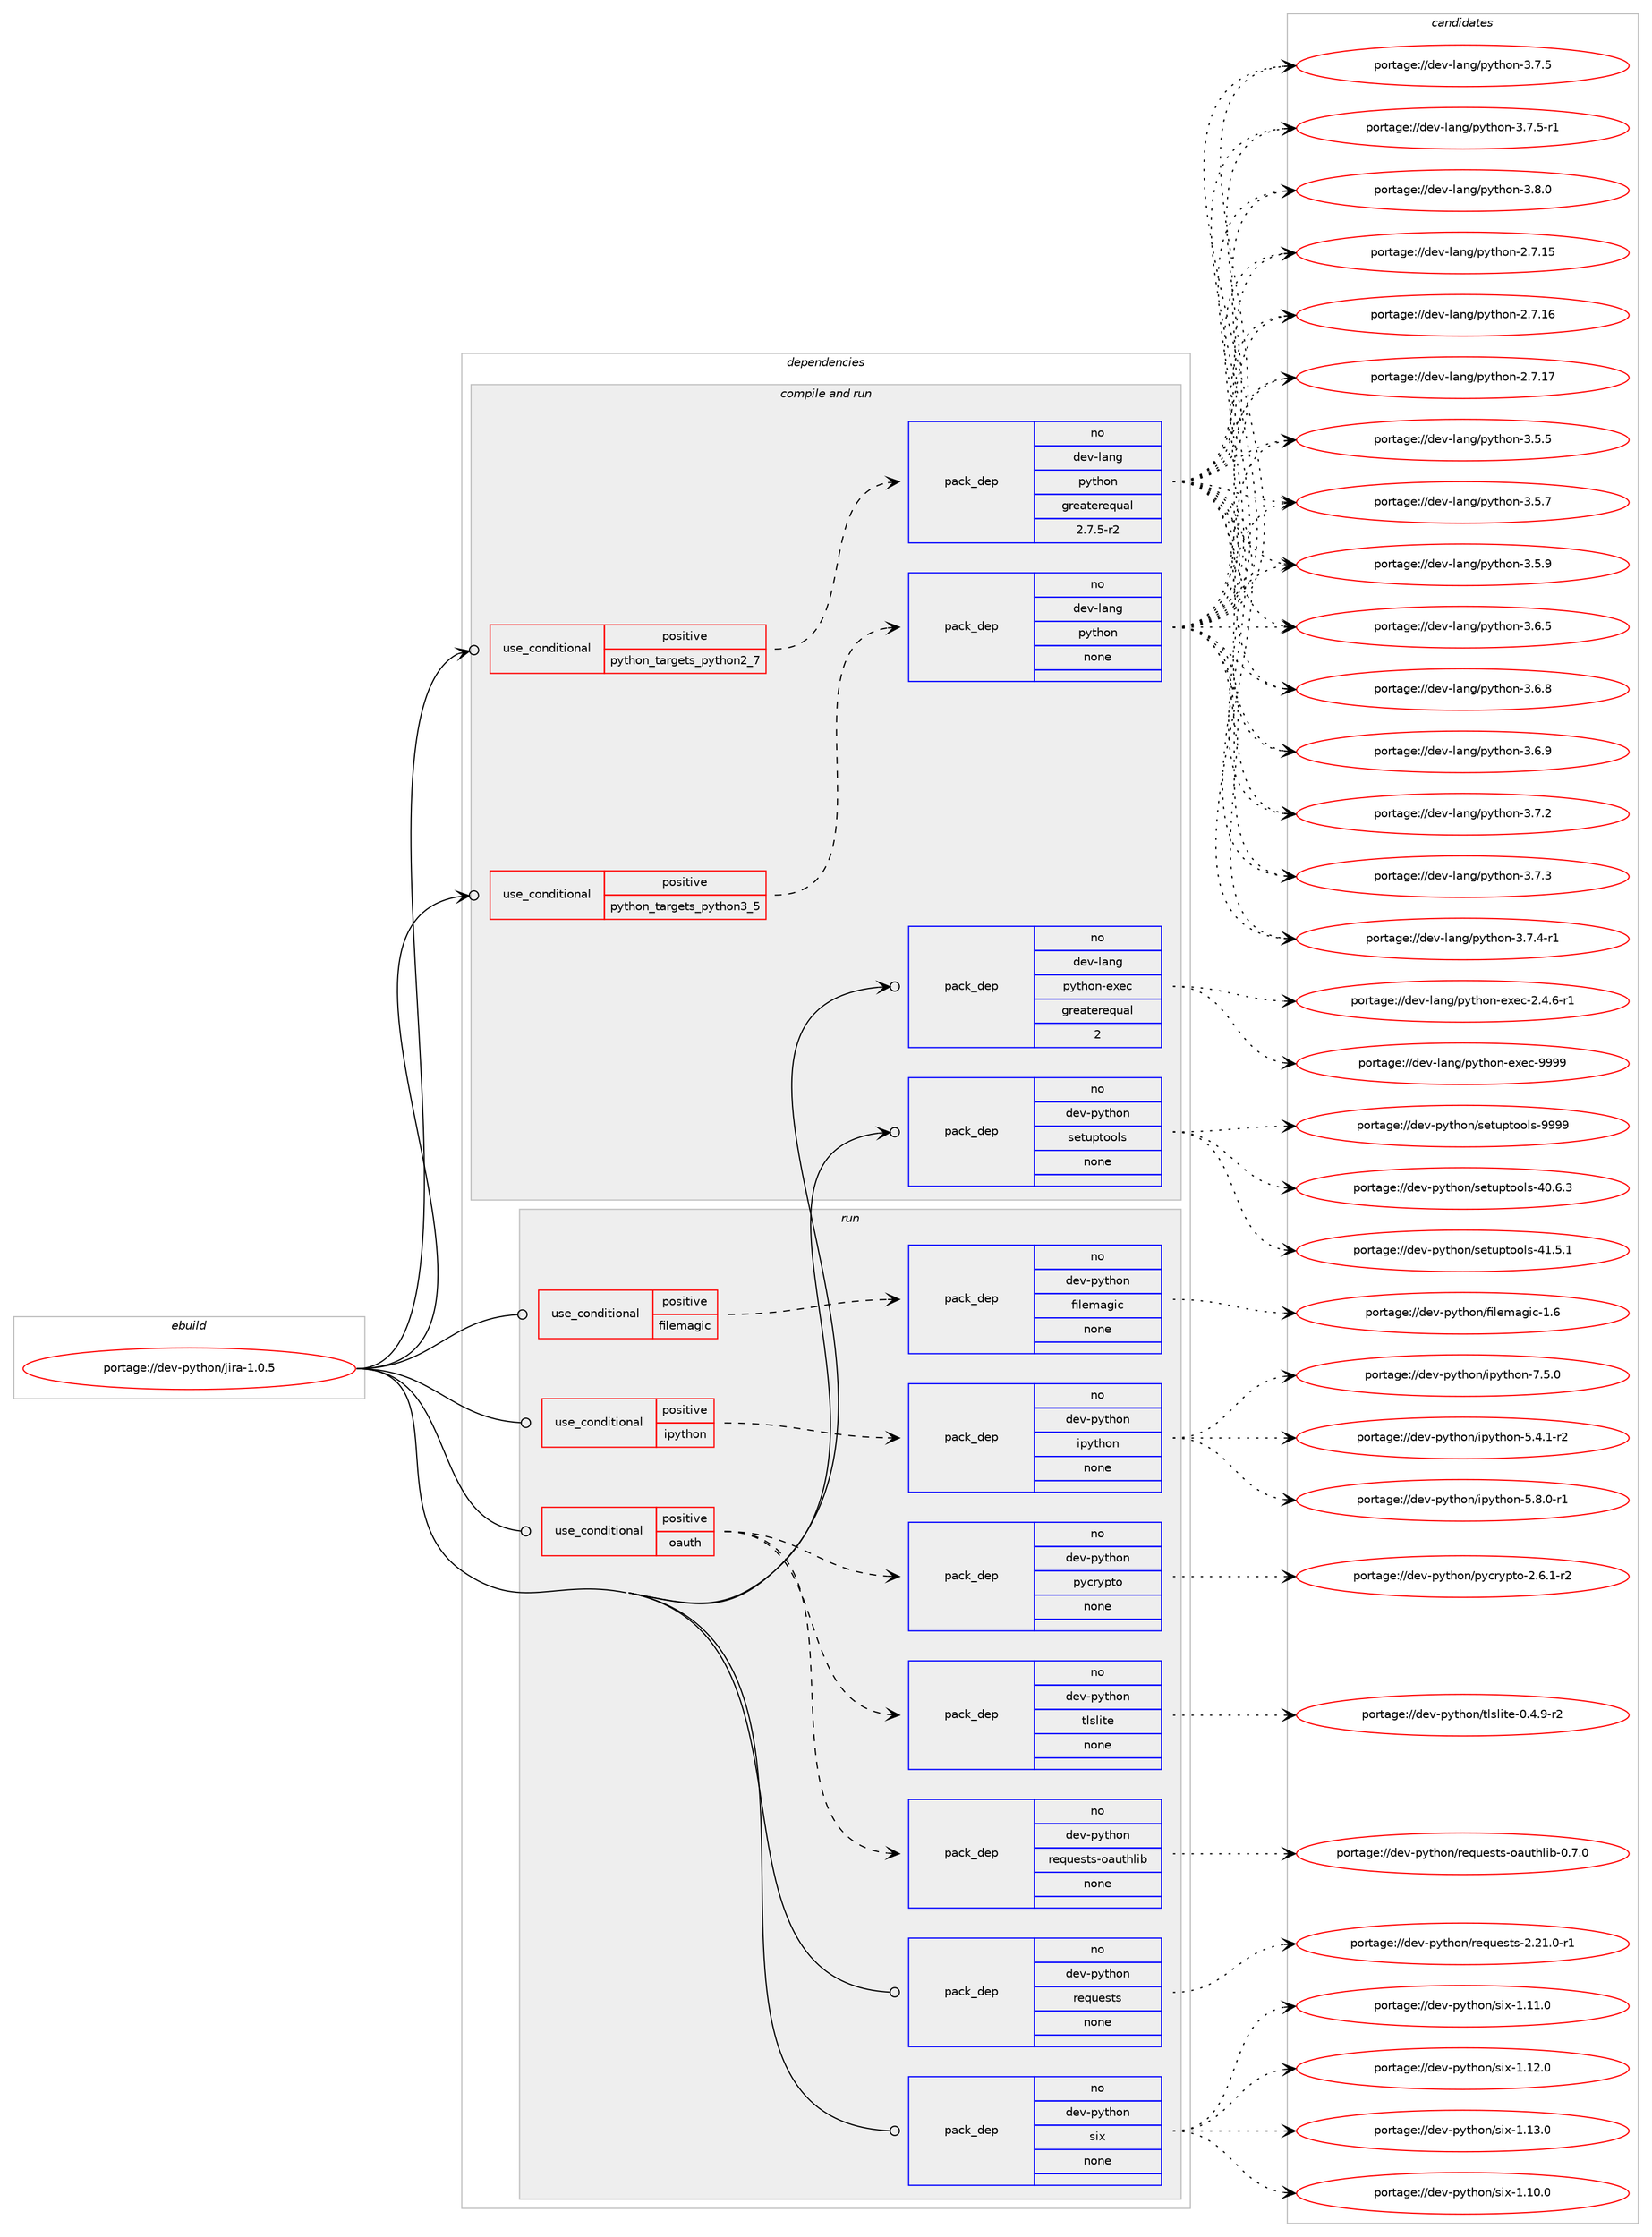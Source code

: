 digraph prolog {

# *************
# Graph options
# *************

newrank=true;
concentrate=true;
compound=true;
graph [rankdir=LR,fontname=Helvetica,fontsize=10,ranksep=1.5];#, ranksep=2.5, nodesep=0.2];
edge  [arrowhead=vee];
node  [fontname=Helvetica,fontsize=10];

# **********
# The ebuild
# **********

subgraph cluster_leftcol {
color=gray;
rank=same;
label=<<i>ebuild</i>>;
id [label="portage://dev-python/jira-1.0.5", color=red, width=4, href="../dev-python/jira-1.0.5.svg"];
}

# ****************
# The dependencies
# ****************

subgraph cluster_midcol {
color=gray;
label=<<i>dependencies</i>>;
subgraph cluster_compile {
fillcolor="#eeeeee";
style=filled;
label=<<i>compile</i>>;
}
subgraph cluster_compileandrun {
fillcolor="#eeeeee";
style=filled;
label=<<i>compile and run</i>>;
subgraph cond30682 {
dependency146098 [label=<<TABLE BORDER="0" CELLBORDER="1" CELLSPACING="0" CELLPADDING="4"><TR><TD ROWSPAN="3" CELLPADDING="10">use_conditional</TD></TR><TR><TD>positive</TD></TR><TR><TD>python_targets_python2_7</TD></TR></TABLE>>, shape=none, color=red];
subgraph pack112092 {
dependency146099 [label=<<TABLE BORDER="0" CELLBORDER="1" CELLSPACING="0" CELLPADDING="4" WIDTH="220"><TR><TD ROWSPAN="6" CELLPADDING="30">pack_dep</TD></TR><TR><TD WIDTH="110">no</TD></TR><TR><TD>dev-lang</TD></TR><TR><TD>python</TD></TR><TR><TD>greaterequal</TD></TR><TR><TD>2.7.5-r2</TD></TR></TABLE>>, shape=none, color=blue];
}
dependency146098:e -> dependency146099:w [weight=20,style="dashed",arrowhead="vee"];
}
id:e -> dependency146098:w [weight=20,style="solid",arrowhead="odotvee"];
subgraph cond30683 {
dependency146100 [label=<<TABLE BORDER="0" CELLBORDER="1" CELLSPACING="0" CELLPADDING="4"><TR><TD ROWSPAN="3" CELLPADDING="10">use_conditional</TD></TR><TR><TD>positive</TD></TR><TR><TD>python_targets_python3_5</TD></TR></TABLE>>, shape=none, color=red];
subgraph pack112093 {
dependency146101 [label=<<TABLE BORDER="0" CELLBORDER="1" CELLSPACING="0" CELLPADDING="4" WIDTH="220"><TR><TD ROWSPAN="6" CELLPADDING="30">pack_dep</TD></TR><TR><TD WIDTH="110">no</TD></TR><TR><TD>dev-lang</TD></TR><TR><TD>python</TD></TR><TR><TD>none</TD></TR><TR><TD></TD></TR></TABLE>>, shape=none, color=blue];
}
dependency146100:e -> dependency146101:w [weight=20,style="dashed",arrowhead="vee"];
}
id:e -> dependency146100:w [weight=20,style="solid",arrowhead="odotvee"];
subgraph pack112094 {
dependency146102 [label=<<TABLE BORDER="0" CELLBORDER="1" CELLSPACING="0" CELLPADDING="4" WIDTH="220"><TR><TD ROWSPAN="6" CELLPADDING="30">pack_dep</TD></TR><TR><TD WIDTH="110">no</TD></TR><TR><TD>dev-lang</TD></TR><TR><TD>python-exec</TD></TR><TR><TD>greaterequal</TD></TR><TR><TD>2</TD></TR></TABLE>>, shape=none, color=blue];
}
id:e -> dependency146102:w [weight=20,style="solid",arrowhead="odotvee"];
subgraph pack112095 {
dependency146103 [label=<<TABLE BORDER="0" CELLBORDER="1" CELLSPACING="0" CELLPADDING="4" WIDTH="220"><TR><TD ROWSPAN="6" CELLPADDING="30">pack_dep</TD></TR><TR><TD WIDTH="110">no</TD></TR><TR><TD>dev-python</TD></TR><TR><TD>setuptools</TD></TR><TR><TD>none</TD></TR><TR><TD></TD></TR></TABLE>>, shape=none, color=blue];
}
id:e -> dependency146103:w [weight=20,style="solid",arrowhead="odotvee"];
}
subgraph cluster_run {
fillcolor="#eeeeee";
style=filled;
label=<<i>run</i>>;
subgraph cond30684 {
dependency146104 [label=<<TABLE BORDER="0" CELLBORDER="1" CELLSPACING="0" CELLPADDING="4"><TR><TD ROWSPAN="3" CELLPADDING="10">use_conditional</TD></TR><TR><TD>positive</TD></TR><TR><TD>filemagic</TD></TR></TABLE>>, shape=none, color=red];
subgraph pack112096 {
dependency146105 [label=<<TABLE BORDER="0" CELLBORDER="1" CELLSPACING="0" CELLPADDING="4" WIDTH="220"><TR><TD ROWSPAN="6" CELLPADDING="30">pack_dep</TD></TR><TR><TD WIDTH="110">no</TD></TR><TR><TD>dev-python</TD></TR><TR><TD>filemagic</TD></TR><TR><TD>none</TD></TR><TR><TD></TD></TR></TABLE>>, shape=none, color=blue];
}
dependency146104:e -> dependency146105:w [weight=20,style="dashed",arrowhead="vee"];
}
id:e -> dependency146104:w [weight=20,style="solid",arrowhead="odot"];
subgraph cond30685 {
dependency146106 [label=<<TABLE BORDER="0" CELLBORDER="1" CELLSPACING="0" CELLPADDING="4"><TR><TD ROWSPAN="3" CELLPADDING="10">use_conditional</TD></TR><TR><TD>positive</TD></TR><TR><TD>ipython</TD></TR></TABLE>>, shape=none, color=red];
subgraph pack112097 {
dependency146107 [label=<<TABLE BORDER="0" CELLBORDER="1" CELLSPACING="0" CELLPADDING="4" WIDTH="220"><TR><TD ROWSPAN="6" CELLPADDING="30">pack_dep</TD></TR><TR><TD WIDTH="110">no</TD></TR><TR><TD>dev-python</TD></TR><TR><TD>ipython</TD></TR><TR><TD>none</TD></TR><TR><TD></TD></TR></TABLE>>, shape=none, color=blue];
}
dependency146106:e -> dependency146107:w [weight=20,style="dashed",arrowhead="vee"];
}
id:e -> dependency146106:w [weight=20,style="solid",arrowhead="odot"];
subgraph cond30686 {
dependency146108 [label=<<TABLE BORDER="0" CELLBORDER="1" CELLSPACING="0" CELLPADDING="4"><TR><TD ROWSPAN="3" CELLPADDING="10">use_conditional</TD></TR><TR><TD>positive</TD></TR><TR><TD>oauth</TD></TR></TABLE>>, shape=none, color=red];
subgraph pack112098 {
dependency146109 [label=<<TABLE BORDER="0" CELLBORDER="1" CELLSPACING="0" CELLPADDING="4" WIDTH="220"><TR><TD ROWSPAN="6" CELLPADDING="30">pack_dep</TD></TR><TR><TD WIDTH="110">no</TD></TR><TR><TD>dev-python</TD></TR><TR><TD>requests-oauthlib</TD></TR><TR><TD>none</TD></TR><TR><TD></TD></TR></TABLE>>, shape=none, color=blue];
}
dependency146108:e -> dependency146109:w [weight=20,style="dashed",arrowhead="vee"];
subgraph pack112099 {
dependency146110 [label=<<TABLE BORDER="0" CELLBORDER="1" CELLSPACING="0" CELLPADDING="4" WIDTH="220"><TR><TD ROWSPAN="6" CELLPADDING="30">pack_dep</TD></TR><TR><TD WIDTH="110">no</TD></TR><TR><TD>dev-python</TD></TR><TR><TD>tlslite</TD></TR><TR><TD>none</TD></TR><TR><TD></TD></TR></TABLE>>, shape=none, color=blue];
}
dependency146108:e -> dependency146110:w [weight=20,style="dashed",arrowhead="vee"];
subgraph pack112100 {
dependency146111 [label=<<TABLE BORDER="0" CELLBORDER="1" CELLSPACING="0" CELLPADDING="4" WIDTH="220"><TR><TD ROWSPAN="6" CELLPADDING="30">pack_dep</TD></TR><TR><TD WIDTH="110">no</TD></TR><TR><TD>dev-python</TD></TR><TR><TD>pycrypto</TD></TR><TR><TD>none</TD></TR><TR><TD></TD></TR></TABLE>>, shape=none, color=blue];
}
dependency146108:e -> dependency146111:w [weight=20,style="dashed",arrowhead="vee"];
}
id:e -> dependency146108:w [weight=20,style="solid",arrowhead="odot"];
subgraph pack112101 {
dependency146112 [label=<<TABLE BORDER="0" CELLBORDER="1" CELLSPACING="0" CELLPADDING="4" WIDTH="220"><TR><TD ROWSPAN="6" CELLPADDING="30">pack_dep</TD></TR><TR><TD WIDTH="110">no</TD></TR><TR><TD>dev-python</TD></TR><TR><TD>requests</TD></TR><TR><TD>none</TD></TR><TR><TD></TD></TR></TABLE>>, shape=none, color=blue];
}
id:e -> dependency146112:w [weight=20,style="solid",arrowhead="odot"];
subgraph pack112102 {
dependency146113 [label=<<TABLE BORDER="0" CELLBORDER="1" CELLSPACING="0" CELLPADDING="4" WIDTH="220"><TR><TD ROWSPAN="6" CELLPADDING="30">pack_dep</TD></TR><TR><TD WIDTH="110">no</TD></TR><TR><TD>dev-python</TD></TR><TR><TD>six</TD></TR><TR><TD>none</TD></TR><TR><TD></TD></TR></TABLE>>, shape=none, color=blue];
}
id:e -> dependency146113:w [weight=20,style="solid",arrowhead="odot"];
}
}

# **************
# The candidates
# **************

subgraph cluster_choices {
rank=same;
color=gray;
label=<<i>candidates</i>>;

subgraph choice112092 {
color=black;
nodesep=1;
choiceportage10010111845108971101034711212111610411111045504655464953 [label="portage://dev-lang/python-2.7.15", color=red, width=4,href="../dev-lang/python-2.7.15.svg"];
choiceportage10010111845108971101034711212111610411111045504655464954 [label="portage://dev-lang/python-2.7.16", color=red, width=4,href="../dev-lang/python-2.7.16.svg"];
choiceportage10010111845108971101034711212111610411111045504655464955 [label="portage://dev-lang/python-2.7.17", color=red, width=4,href="../dev-lang/python-2.7.17.svg"];
choiceportage100101118451089711010347112121116104111110455146534653 [label="portage://dev-lang/python-3.5.5", color=red, width=4,href="../dev-lang/python-3.5.5.svg"];
choiceportage100101118451089711010347112121116104111110455146534655 [label="portage://dev-lang/python-3.5.7", color=red, width=4,href="../dev-lang/python-3.5.7.svg"];
choiceportage100101118451089711010347112121116104111110455146534657 [label="portage://dev-lang/python-3.5.9", color=red, width=4,href="../dev-lang/python-3.5.9.svg"];
choiceportage100101118451089711010347112121116104111110455146544653 [label="portage://dev-lang/python-3.6.5", color=red, width=4,href="../dev-lang/python-3.6.5.svg"];
choiceportage100101118451089711010347112121116104111110455146544656 [label="portage://dev-lang/python-3.6.8", color=red, width=4,href="../dev-lang/python-3.6.8.svg"];
choiceportage100101118451089711010347112121116104111110455146544657 [label="portage://dev-lang/python-3.6.9", color=red, width=4,href="../dev-lang/python-3.6.9.svg"];
choiceportage100101118451089711010347112121116104111110455146554650 [label="portage://dev-lang/python-3.7.2", color=red, width=4,href="../dev-lang/python-3.7.2.svg"];
choiceportage100101118451089711010347112121116104111110455146554651 [label="portage://dev-lang/python-3.7.3", color=red, width=4,href="../dev-lang/python-3.7.3.svg"];
choiceportage1001011184510897110103471121211161041111104551465546524511449 [label="portage://dev-lang/python-3.7.4-r1", color=red, width=4,href="../dev-lang/python-3.7.4-r1.svg"];
choiceportage100101118451089711010347112121116104111110455146554653 [label="portage://dev-lang/python-3.7.5", color=red, width=4,href="../dev-lang/python-3.7.5.svg"];
choiceportage1001011184510897110103471121211161041111104551465546534511449 [label="portage://dev-lang/python-3.7.5-r1", color=red, width=4,href="../dev-lang/python-3.7.5-r1.svg"];
choiceportage100101118451089711010347112121116104111110455146564648 [label="portage://dev-lang/python-3.8.0", color=red, width=4,href="../dev-lang/python-3.8.0.svg"];
dependency146099:e -> choiceportage10010111845108971101034711212111610411111045504655464953:w [style=dotted,weight="100"];
dependency146099:e -> choiceportage10010111845108971101034711212111610411111045504655464954:w [style=dotted,weight="100"];
dependency146099:e -> choiceportage10010111845108971101034711212111610411111045504655464955:w [style=dotted,weight="100"];
dependency146099:e -> choiceportage100101118451089711010347112121116104111110455146534653:w [style=dotted,weight="100"];
dependency146099:e -> choiceportage100101118451089711010347112121116104111110455146534655:w [style=dotted,weight="100"];
dependency146099:e -> choiceportage100101118451089711010347112121116104111110455146534657:w [style=dotted,weight="100"];
dependency146099:e -> choiceportage100101118451089711010347112121116104111110455146544653:w [style=dotted,weight="100"];
dependency146099:e -> choiceportage100101118451089711010347112121116104111110455146544656:w [style=dotted,weight="100"];
dependency146099:e -> choiceportage100101118451089711010347112121116104111110455146544657:w [style=dotted,weight="100"];
dependency146099:e -> choiceportage100101118451089711010347112121116104111110455146554650:w [style=dotted,weight="100"];
dependency146099:e -> choiceportage100101118451089711010347112121116104111110455146554651:w [style=dotted,weight="100"];
dependency146099:e -> choiceportage1001011184510897110103471121211161041111104551465546524511449:w [style=dotted,weight="100"];
dependency146099:e -> choiceportage100101118451089711010347112121116104111110455146554653:w [style=dotted,weight="100"];
dependency146099:e -> choiceportage1001011184510897110103471121211161041111104551465546534511449:w [style=dotted,weight="100"];
dependency146099:e -> choiceportage100101118451089711010347112121116104111110455146564648:w [style=dotted,weight="100"];
}
subgraph choice112093 {
color=black;
nodesep=1;
choiceportage10010111845108971101034711212111610411111045504655464953 [label="portage://dev-lang/python-2.7.15", color=red, width=4,href="../dev-lang/python-2.7.15.svg"];
choiceportage10010111845108971101034711212111610411111045504655464954 [label="portage://dev-lang/python-2.7.16", color=red, width=4,href="../dev-lang/python-2.7.16.svg"];
choiceportage10010111845108971101034711212111610411111045504655464955 [label="portage://dev-lang/python-2.7.17", color=red, width=4,href="../dev-lang/python-2.7.17.svg"];
choiceportage100101118451089711010347112121116104111110455146534653 [label="portage://dev-lang/python-3.5.5", color=red, width=4,href="../dev-lang/python-3.5.5.svg"];
choiceportage100101118451089711010347112121116104111110455146534655 [label="portage://dev-lang/python-3.5.7", color=red, width=4,href="../dev-lang/python-3.5.7.svg"];
choiceportage100101118451089711010347112121116104111110455146534657 [label="portage://dev-lang/python-3.5.9", color=red, width=4,href="../dev-lang/python-3.5.9.svg"];
choiceportage100101118451089711010347112121116104111110455146544653 [label="portage://dev-lang/python-3.6.5", color=red, width=4,href="../dev-lang/python-3.6.5.svg"];
choiceportage100101118451089711010347112121116104111110455146544656 [label="portage://dev-lang/python-3.6.8", color=red, width=4,href="../dev-lang/python-3.6.8.svg"];
choiceportage100101118451089711010347112121116104111110455146544657 [label="portage://dev-lang/python-3.6.9", color=red, width=4,href="../dev-lang/python-3.6.9.svg"];
choiceportage100101118451089711010347112121116104111110455146554650 [label="portage://dev-lang/python-3.7.2", color=red, width=4,href="../dev-lang/python-3.7.2.svg"];
choiceportage100101118451089711010347112121116104111110455146554651 [label="portage://dev-lang/python-3.7.3", color=red, width=4,href="../dev-lang/python-3.7.3.svg"];
choiceportage1001011184510897110103471121211161041111104551465546524511449 [label="portage://dev-lang/python-3.7.4-r1", color=red, width=4,href="../dev-lang/python-3.7.4-r1.svg"];
choiceportage100101118451089711010347112121116104111110455146554653 [label="portage://dev-lang/python-3.7.5", color=red, width=4,href="../dev-lang/python-3.7.5.svg"];
choiceportage1001011184510897110103471121211161041111104551465546534511449 [label="portage://dev-lang/python-3.7.5-r1", color=red, width=4,href="../dev-lang/python-3.7.5-r1.svg"];
choiceportage100101118451089711010347112121116104111110455146564648 [label="portage://dev-lang/python-3.8.0", color=red, width=4,href="../dev-lang/python-3.8.0.svg"];
dependency146101:e -> choiceportage10010111845108971101034711212111610411111045504655464953:w [style=dotted,weight="100"];
dependency146101:e -> choiceportage10010111845108971101034711212111610411111045504655464954:w [style=dotted,weight="100"];
dependency146101:e -> choiceportage10010111845108971101034711212111610411111045504655464955:w [style=dotted,weight="100"];
dependency146101:e -> choiceportage100101118451089711010347112121116104111110455146534653:w [style=dotted,weight="100"];
dependency146101:e -> choiceportage100101118451089711010347112121116104111110455146534655:w [style=dotted,weight="100"];
dependency146101:e -> choiceportage100101118451089711010347112121116104111110455146534657:w [style=dotted,weight="100"];
dependency146101:e -> choiceportage100101118451089711010347112121116104111110455146544653:w [style=dotted,weight="100"];
dependency146101:e -> choiceportage100101118451089711010347112121116104111110455146544656:w [style=dotted,weight="100"];
dependency146101:e -> choiceportage100101118451089711010347112121116104111110455146544657:w [style=dotted,weight="100"];
dependency146101:e -> choiceportage100101118451089711010347112121116104111110455146554650:w [style=dotted,weight="100"];
dependency146101:e -> choiceportage100101118451089711010347112121116104111110455146554651:w [style=dotted,weight="100"];
dependency146101:e -> choiceportage1001011184510897110103471121211161041111104551465546524511449:w [style=dotted,weight="100"];
dependency146101:e -> choiceportage100101118451089711010347112121116104111110455146554653:w [style=dotted,weight="100"];
dependency146101:e -> choiceportage1001011184510897110103471121211161041111104551465546534511449:w [style=dotted,weight="100"];
dependency146101:e -> choiceportage100101118451089711010347112121116104111110455146564648:w [style=dotted,weight="100"];
}
subgraph choice112094 {
color=black;
nodesep=1;
choiceportage10010111845108971101034711212111610411111045101120101994550465246544511449 [label="portage://dev-lang/python-exec-2.4.6-r1", color=red, width=4,href="../dev-lang/python-exec-2.4.6-r1.svg"];
choiceportage10010111845108971101034711212111610411111045101120101994557575757 [label="portage://dev-lang/python-exec-9999", color=red, width=4,href="../dev-lang/python-exec-9999.svg"];
dependency146102:e -> choiceportage10010111845108971101034711212111610411111045101120101994550465246544511449:w [style=dotted,weight="100"];
dependency146102:e -> choiceportage10010111845108971101034711212111610411111045101120101994557575757:w [style=dotted,weight="100"];
}
subgraph choice112095 {
color=black;
nodesep=1;
choiceportage100101118451121211161041111104711510111611711211611111110811545524846544651 [label="portage://dev-python/setuptools-40.6.3", color=red, width=4,href="../dev-python/setuptools-40.6.3.svg"];
choiceportage100101118451121211161041111104711510111611711211611111110811545524946534649 [label="portage://dev-python/setuptools-41.5.1", color=red, width=4,href="../dev-python/setuptools-41.5.1.svg"];
choiceportage10010111845112121116104111110471151011161171121161111111081154557575757 [label="portage://dev-python/setuptools-9999", color=red, width=4,href="../dev-python/setuptools-9999.svg"];
dependency146103:e -> choiceportage100101118451121211161041111104711510111611711211611111110811545524846544651:w [style=dotted,weight="100"];
dependency146103:e -> choiceportage100101118451121211161041111104711510111611711211611111110811545524946534649:w [style=dotted,weight="100"];
dependency146103:e -> choiceportage10010111845112121116104111110471151011161171121161111111081154557575757:w [style=dotted,weight="100"];
}
subgraph choice112096 {
color=black;
nodesep=1;
choiceportage1001011184511212111610411111047102105108101109971031059945494654 [label="portage://dev-python/filemagic-1.6", color=red, width=4,href="../dev-python/filemagic-1.6.svg"];
dependency146105:e -> choiceportage1001011184511212111610411111047102105108101109971031059945494654:w [style=dotted,weight="100"];
}
subgraph choice112097 {
color=black;
nodesep=1;
choiceportage10010111845112121116104111110471051121211161041111104553465246494511450 [label="portage://dev-python/ipython-5.4.1-r2", color=red, width=4,href="../dev-python/ipython-5.4.1-r2.svg"];
choiceportage10010111845112121116104111110471051121211161041111104553465646484511449 [label="portage://dev-python/ipython-5.8.0-r1", color=red, width=4,href="../dev-python/ipython-5.8.0-r1.svg"];
choiceportage1001011184511212111610411111047105112121116104111110455546534648 [label="portage://dev-python/ipython-7.5.0", color=red, width=4,href="../dev-python/ipython-7.5.0.svg"];
dependency146107:e -> choiceportage10010111845112121116104111110471051121211161041111104553465246494511450:w [style=dotted,weight="100"];
dependency146107:e -> choiceportage10010111845112121116104111110471051121211161041111104553465646484511449:w [style=dotted,weight="100"];
dependency146107:e -> choiceportage1001011184511212111610411111047105112121116104111110455546534648:w [style=dotted,weight="100"];
}
subgraph choice112098 {
color=black;
nodesep=1;
choiceportage1001011184511212111610411111047114101113117101115116115451119711711610410810598454846554648 [label="portage://dev-python/requests-oauthlib-0.7.0", color=red, width=4,href="../dev-python/requests-oauthlib-0.7.0.svg"];
dependency146109:e -> choiceportage1001011184511212111610411111047114101113117101115116115451119711711610410810598454846554648:w [style=dotted,weight="100"];
}
subgraph choice112099 {
color=black;
nodesep=1;
choiceportage10010111845112121116104111110471161081151081051161014548465246574511450 [label="portage://dev-python/tlslite-0.4.9-r2", color=red, width=4,href="../dev-python/tlslite-0.4.9-r2.svg"];
dependency146110:e -> choiceportage10010111845112121116104111110471161081151081051161014548465246574511450:w [style=dotted,weight="100"];
}
subgraph choice112100 {
color=black;
nodesep=1;
choiceportage1001011184511212111610411111047112121991141211121161114550465446494511450 [label="portage://dev-python/pycrypto-2.6.1-r2", color=red, width=4,href="../dev-python/pycrypto-2.6.1-r2.svg"];
dependency146111:e -> choiceportage1001011184511212111610411111047112121991141211121161114550465446494511450:w [style=dotted,weight="100"];
}
subgraph choice112101 {
color=black;
nodesep=1;
choiceportage1001011184511212111610411111047114101113117101115116115455046504946484511449 [label="portage://dev-python/requests-2.21.0-r1", color=red, width=4,href="../dev-python/requests-2.21.0-r1.svg"];
dependency146112:e -> choiceportage1001011184511212111610411111047114101113117101115116115455046504946484511449:w [style=dotted,weight="100"];
}
subgraph choice112102 {
color=black;
nodesep=1;
choiceportage100101118451121211161041111104711510512045494649484648 [label="portage://dev-python/six-1.10.0", color=red, width=4,href="../dev-python/six-1.10.0.svg"];
choiceportage100101118451121211161041111104711510512045494649494648 [label="portage://dev-python/six-1.11.0", color=red, width=4,href="../dev-python/six-1.11.0.svg"];
choiceportage100101118451121211161041111104711510512045494649504648 [label="portage://dev-python/six-1.12.0", color=red, width=4,href="../dev-python/six-1.12.0.svg"];
choiceportage100101118451121211161041111104711510512045494649514648 [label="portage://dev-python/six-1.13.0", color=red, width=4,href="../dev-python/six-1.13.0.svg"];
dependency146113:e -> choiceportage100101118451121211161041111104711510512045494649484648:w [style=dotted,weight="100"];
dependency146113:e -> choiceportage100101118451121211161041111104711510512045494649494648:w [style=dotted,weight="100"];
dependency146113:e -> choiceportage100101118451121211161041111104711510512045494649504648:w [style=dotted,weight="100"];
dependency146113:e -> choiceportage100101118451121211161041111104711510512045494649514648:w [style=dotted,weight="100"];
}
}

}
